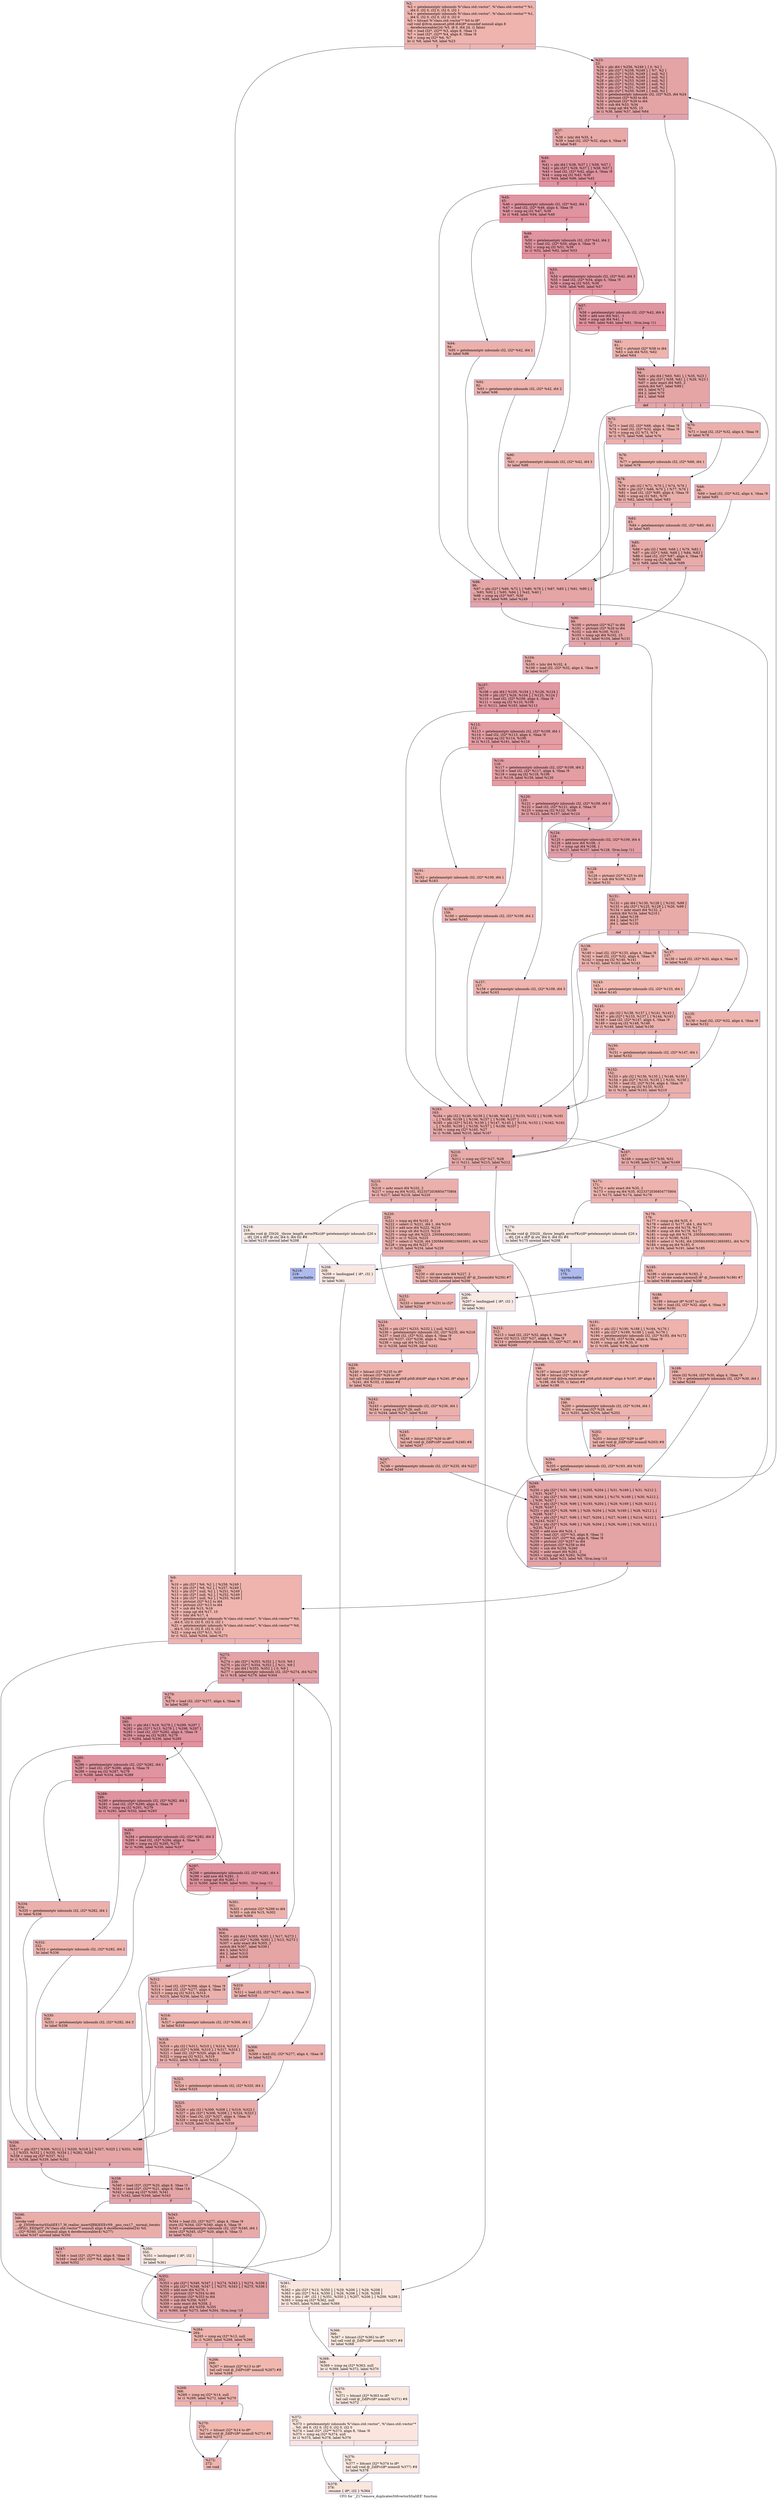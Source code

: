 digraph "CFG for '_Z17remove_duplicatesSt6vectorIiSaIiEE' function" {
	label="CFG for '_Z17remove_duplicatesSt6vectorIiSaIiEE' function";

	Node0x563130026430 [shape=record,color="#3d50c3ff", style=filled, fillcolor="#d8564670",label="{%2:\l  %3 = getelementptr inbounds %\"class.std::vector\", %\"class.std::vector\"* %1,\l... i64 0, i32 0, i32 0, i32 0, i32 1\l  %4 = getelementptr inbounds %\"class.std::vector\", %\"class.std::vector\"* %1,\l... i64 0, i32 0, i32 0, i32 0, i32 0\l  %5 = bitcast %\"class.std::vector\"* %0 to i8*\l  call void @llvm.memset.p0i8.i64(i8* noundef nonnull align 8\l... dereferenceable(24) %5, i8 0, i64 24, i1 false)\l  %6 = load i32*, i32** %3, align 8, !tbaa !3\l  %7 = load i32*, i32** %4, align 8, !tbaa !8\l  %8 = icmp eq i32* %6, %7\l  br i1 %8, label %9, label %23\l|{<s0>T|<s1>F}}"];
	Node0x563130026430:s0 -> Node0x563130026da0;
	Node0x563130026430:s1 -> Node0x563130027ff0;
	Node0x563130026da0 [shape=record,color="#3d50c3ff", style=filled, fillcolor="#d8564670",label="{%9:\l9:                                                \l  %10 = phi i32* [ %6, %2 ], [ %258, %249 ]\l  %11 = phi i32* [ %6, %2 ], [ %257, %249 ]\l  %12 = phi i32* [ null, %2 ], [ %251, %249 ]\l  %13 = phi i32* [ null, %2 ], [ %252, %249 ]\l  %14 = phi i32* [ null, %2 ], [ %255, %249 ]\l  %15 = ptrtoint i32* %12 to i64\l  %16 = ptrtoint i32* %13 to i64\l  %17 = sub i64 %15, %16\l  %18 = icmp sgt i64 %17, 15\l  %19 = lshr i64 %17, 4\l  %20 = getelementptr inbounds %\"class.std::vector\", %\"class.std::vector\"* %0,\l... i64 0, i32 0, i32 0, i32 0, i32 1\l  %21 = getelementptr inbounds %\"class.std::vector\", %\"class.std::vector\"* %0,\l... i64 0, i32 0, i32 0, i32 0, i32 2\l  %22 = icmp eq i32* %11, %10\l  br i1 %22, label %264, label %273\l|{<s0>T|<s1>F}}"];
	Node0x563130026da0:s0 -> Node0x563130028c70;
	Node0x563130026da0:s1 -> Node0x563130028d00;
	Node0x563130027ff0 [shape=record,color="#3d50c3ff", style=filled, fillcolor="#c32e3170",label="{%23:\l23:                                               \l  %24 = phi i64 [ %256, %249 ], [ 0, %2 ]\l  %25 = phi i32* [ %258, %249 ], [ %7, %2 ]\l  %26 = phi i32* [ %255, %249 ], [ null, %2 ]\l  %27 = phi i32* [ %254, %249 ], [ null, %2 ]\l  %28 = phi i32* [ %253, %249 ], [ null, %2 ]\l  %29 = phi i32* [ %252, %249 ], [ null, %2 ]\l  %30 = phi i32* [ %251, %249 ], [ null, %2 ]\l  %31 = phi i32* [ %250, %249 ], [ null, %2 ]\l  %32 = getelementptr inbounds i32, i32* %25, i64 %24\l  %33 = ptrtoint i32* %30 to i64\l  %34 = ptrtoint i32* %29 to i64\l  %35 = sub i64 %33, %34\l  %36 = icmp sgt i64 %35, 15\l  br i1 %36, label %37, label %64\l|{<s0>T|<s1>F}}"];
	Node0x563130027ff0:s0 -> Node0x5631300299f0;
	Node0x563130027ff0:s1 -> Node0x563130029a80;
	Node0x5631300299f0 [shape=record,color="#3d50c3ff", style=filled, fillcolor="#ca3b3770",label="{%37:\l37:                                               \l  %38 = lshr i64 %35, 4\l  %39 = load i32, i32* %32, align 4, !tbaa !9\l  br label %40\l}"];
	Node0x5631300299f0 -> Node0x563130029da0;
	Node0x563130029da0 [shape=record,color="#b70d28ff", style=filled, fillcolor="#b70d2870",label="{%40:\l40:                                               \l  %41 = phi i64 [ %38, %37 ], [ %59, %57 ]\l  %42 = phi i32* [ %29, %37 ], [ %58, %57 ]\l  %43 = load i32, i32* %42, align 4, !tbaa !9\l  %44 = icmp eq i32 %43, %39\l  br i1 %44, label %96, label %45\l|{<s0>T|<s1>F}}"];
	Node0x563130029da0:s0 -> Node0x56313002a840;
	Node0x563130029da0:s1 -> Node0x56313002a8d0;
	Node0x56313002a8d0 [shape=record,color="#b70d28ff", style=filled, fillcolor="#b70d2870",label="{%45:\l45:                                               \l  %46 = getelementptr inbounds i32, i32* %42, i64 1\l  %47 = load i32, i32* %46, align 4, !tbaa !9\l  %48 = icmp eq i32 %47, %39\l  br i1 %48, label %94, label %49\l|{<s0>T|<s1>F}}"];
	Node0x56313002a8d0:s0 -> Node0x56313002abe0;
	Node0x56313002a8d0:s1 -> Node0x56313002ac30;
	Node0x56313002ac30 [shape=record,color="#b70d28ff", style=filled, fillcolor="#b70d2870",label="{%49:\l49:                                               \l  %50 = getelementptr inbounds i32, i32* %42, i64 2\l  %51 = load i32, i32* %50, align 4, !tbaa !9\l  %52 = icmp eq i32 %51, %39\l  br i1 %52, label %92, label %53\l|{<s0>T|<s1>F}}"];
	Node0x56313002ac30:s0 -> Node0x56313002af40;
	Node0x56313002ac30:s1 -> Node0x56313002af90;
	Node0x56313002af90 [shape=record,color="#b70d28ff", style=filled, fillcolor="#b70d2870",label="{%53:\l53:                                               \l  %54 = getelementptr inbounds i32, i32* %42, i64 3\l  %55 = load i32, i32* %54, align 4, !tbaa !9\l  %56 = icmp eq i32 %55, %39\l  br i1 %56, label %90, label %57\l|{<s0>T|<s1>F}}"];
	Node0x56313002af90:s0 -> Node0x56313002b2a0;
	Node0x56313002af90:s1 -> Node0x563130029ed0;
	Node0x563130029ed0 [shape=record,color="#b70d28ff", style=filled, fillcolor="#b70d2870",label="{%57:\l57:                                               \l  %58 = getelementptr inbounds i32, i32* %42, i64 4\l  %59 = add nsw i64 %41, -1\l  %60 = icmp sgt i64 %41, 1\l  br i1 %60, label %40, label %61, !llvm.loop !11\l|{<s0>T|<s1>F}}"];
	Node0x563130029ed0:s0 -> Node0x563130029da0;
	Node0x563130029ed0:s1 -> Node0x56313002b560;
	Node0x56313002b560 [shape=record,color="#3d50c3ff", style=filled, fillcolor="#d6524470",label="{%61:\l61:                                               \l  %62 = ptrtoint i32* %58 to i64\l  %63 = sub i64 %33, %62\l  br label %64\l}"];
	Node0x56313002b560 -> Node0x563130029a80;
	Node0x563130029a80 [shape=record,color="#3d50c3ff", style=filled, fillcolor="#c5333470",label="{%64:\l64:                                               \l  %65 = phi i64 [ %63, %61 ], [ %35, %23 ]\l  %66 = phi i32* [ %58, %61 ], [ %29, %23 ]\l  %67 = ashr exact i64 %65, 2\l  switch i64 %67, label %99 [\l    i64 3, label %72\l    i64 2, label %70\l    i64 1, label %68\l  ]\l|{<s0>def|<s1>3|<s2>2|<s3>1}}"];
	Node0x563130029a80:s0 -> Node0x56313002be70;
	Node0x563130029a80:s1 -> Node0x56313002bec0;
	Node0x563130029a80:s2 -> Node0x56313002bf10;
	Node0x563130029a80:s3 -> Node0x56313002bfa0;
	Node0x56313002bfa0 [shape=record,color="#3d50c3ff", style=filled, fillcolor="#d24b4070",label="{%68:\l68:                                               \l  %69 = load i32, i32* %32, align 4, !tbaa !9\l  br label %85\l}"];
	Node0x56313002bfa0 -> Node0x56313002c0f0;
	Node0x56313002bf10 [shape=record,color="#3d50c3ff", style=filled, fillcolor="#d24b4070",label="{%70:\l70:                                               \l  %71 = load i32, i32* %32, align 4, !tbaa !9\l  br label %78\l}"];
	Node0x56313002bf10 -> Node0x56313002c220;
	Node0x56313002bec0 [shape=record,color="#3d50c3ff", style=filled, fillcolor="#d24b4070",label="{%72:\l72:                                               \l  %73 = load i32, i32* %66, align 4, !tbaa !9\l  %74 = load i32, i32* %32, align 4, !tbaa !9\l  %75 = icmp eq i32 %73, %74\l  br i1 %75, label %96, label %76\l|{<s0>T|<s1>F}}"];
	Node0x56313002bec0:s0 -> Node0x56313002a840;
	Node0x56313002bec0:s1 -> Node0x56313002c450;
	Node0x56313002c450 [shape=record,color="#3d50c3ff", style=filled, fillcolor="#d6524470",label="{%76:\l76:                                               \l  %77 = getelementptr inbounds i32, i32* %66, i64 1\l  br label %78\l}"];
	Node0x56313002c450 -> Node0x56313002c220;
	Node0x56313002c220 [shape=record,color="#3d50c3ff", style=filled, fillcolor="#d0473d70",label="{%78:\l78:                                               \l  %79 = phi i32 [ %71, %70 ], [ %74, %76 ]\l  %80 = phi i32* [ %66, %70 ], [ %77, %76 ]\l  %81 = load i32, i32* %80, align 4, !tbaa !9\l  %82 = icmp eq i32 %81, %79\l  br i1 %82, label %96, label %83\l|{<s0>T|<s1>F}}"];
	Node0x56313002c220:s0 -> Node0x56313002a840;
	Node0x56313002c220:s1 -> Node0x56313002c8c0;
	Node0x56313002c8c0 [shape=record,color="#3d50c3ff", style=filled, fillcolor="#d24b4070",label="{%83:\l83:                                               \l  %84 = getelementptr inbounds i32, i32* %80, i64 1\l  br label %85\l}"];
	Node0x56313002c8c0 -> Node0x56313002c0f0;
	Node0x56313002c0f0 [shape=record,color="#3d50c3ff", style=filled, fillcolor="#cc403a70",label="{%85:\l85:                                               \l  %86 = phi i32 [ %69, %68 ], [ %79, %83 ]\l  %87 = phi i32* [ %66, %68 ], [ %84, %83 ]\l  %88 = load i32, i32* %87, align 4, !tbaa !9\l  %89 = icmp eq i32 %88, %86\l  br i1 %89, label %96, label %99\l|{<s0>T|<s1>F}}"];
	Node0x56313002c0f0:s0 -> Node0x56313002a840;
	Node0x56313002c0f0:s1 -> Node0x56313002be70;
	Node0x56313002b2a0 [shape=record,color="#3d50c3ff", style=filled, fillcolor="#d6524470",label="{%90:\l90:                                               \l  %91 = getelementptr inbounds i32, i32* %42, i64 3\l  br label %96\l}"];
	Node0x56313002b2a0 -> Node0x56313002a840;
	Node0x56313002af40 [shape=record,color="#3d50c3ff", style=filled, fillcolor="#d6524470",label="{%92:\l92:                                               \l  %93 = getelementptr inbounds i32, i32* %42, i64 2\l  br label %96\l}"];
	Node0x56313002af40 -> Node0x56313002a840;
	Node0x56313002abe0 [shape=record,color="#3d50c3ff", style=filled, fillcolor="#d24b4070",label="{%94:\l94:                                               \l  %95 = getelementptr inbounds i32, i32* %42, i64 1\l  br label %96\l}"];
	Node0x56313002abe0 -> Node0x56313002a840;
	Node0x56313002a840 [shape=record,color="#3d50c3ff", style=filled, fillcolor="#c5333470",label="{%96:\l96:                                               \l  %97 = phi i32* [ %66, %72 ], [ %80, %78 ], [ %87, %85 ], [ %91, %90 ], [\l... %93, %92 ], [ %95, %94 ], [ %42, %40 ]\l  %98 = icmp eq i32* %97, %30\l  br i1 %98, label %99, label %249\l|{<s0>T|<s1>F}}"];
	Node0x56313002a840:s0 -> Node0x56313002be70;
	Node0x56313002a840:s1 -> Node0x563130028130;
	Node0x56313002be70 [shape=record,color="#3d50c3ff", style=filled, fillcolor="#c5333470",label="{%99:\l99:                                               \l  %100 = ptrtoint i32* %27 to i64\l  %101 = ptrtoint i32* %26 to i64\l  %102 = sub i64 %100, %101\l  %103 = icmp sgt i64 %102, 15\l  br i1 %103, label %104, label %131\l|{<s0>T|<s1>F}}"];
	Node0x56313002be70:s0 -> Node0x56313002d5c0;
	Node0x56313002be70:s1 -> Node0x56313002d610;
	Node0x56313002d5c0 [shape=record,color="#3d50c3ff", style=filled, fillcolor="#cc403a70",label="{%104:\l104:                                              \l  %105 = lshr i64 %102, 4\l  %106 = load i32, i32* %32, align 4, !tbaa !9\l  br label %107\l}"];
	Node0x56313002d5c0 -> Node0x56313002d810;
	Node0x56313002d810 [shape=record,color="#b70d28ff", style=filled, fillcolor="#bb1b2c70",label="{%107:\l107:                                              \l  %108 = phi i64 [ %105, %104 ], [ %126, %124 ]\l  %109 = phi i32* [ %26, %104 ], [ %125, %124 ]\l  %110 = load i32, i32* %109, align 4, !tbaa !9\l  %111 = icmp eq i32 %110, %106\l  br i1 %111, label %163, label %112\l|{<s0>T|<s1>F}}"];
	Node0x56313002d810:s0 -> Node0x56313002dbb0;
	Node0x56313002d810:s1 -> Node0x56313002dc00;
	Node0x56313002dc00 [shape=record,color="#b70d28ff", style=filled, fillcolor="#be242e70",label="{%112:\l112:                                              \l  %113 = getelementptr inbounds i32, i32* %109, i64 1\l  %114 = load i32, i32* %113, align 4, !tbaa !9\l  %115 = icmp eq i32 %114, %106\l  br i1 %115, label %161, label %116\l|{<s0>T|<s1>F}}"];
	Node0x56313002dc00:s0 -> Node0x56313002dea0;
	Node0x56313002dc00:s1 -> Node0x56313002def0;
	Node0x56313002def0 [shape=record,color="#b70d28ff", style=filled, fillcolor="#be242e70",label="{%116:\l116:                                              \l  %117 = getelementptr inbounds i32, i32* %109, i64 2\l  %118 = load i32, i32* %117, align 4, !tbaa !9\l  %119 = icmp eq i32 %118, %106\l  br i1 %119, label %159, label %120\l|{<s0>T|<s1>F}}"];
	Node0x56313002def0:s0 -> Node0x56313002e190;
	Node0x56313002def0:s1 -> Node0x56313002e1e0;
	Node0x56313002e1e0 [shape=record,color="#3d50c3ff", style=filled, fillcolor="#be242e70",label="{%120:\l120:                                              \l  %121 = getelementptr inbounds i32, i32* %109, i64 3\l  %122 = load i32, i32* %121, align 4, !tbaa !9\l  %123 = icmp eq i32 %122, %106\l  br i1 %123, label %157, label %124\l|{<s0>T|<s1>F}}"];
	Node0x56313002e1e0:s0 -> Node0x56313002e480;
	Node0x56313002e1e0:s1 -> Node0x56313002d8d0;
	Node0x56313002d8d0 [shape=record,color="#3d50c3ff", style=filled, fillcolor="#be242e70",label="{%124:\l124:                                              \l  %125 = getelementptr inbounds i32, i32* %109, i64 4\l  %126 = add nsw i64 %108, -1\l  %127 = icmp sgt i64 %108, 1\l  br i1 %127, label %107, label %128, !llvm.loop !11\l|{<s0>T|<s1>F}}"];
	Node0x56313002d8d0:s0 -> Node0x56313002d810;
	Node0x56313002d8d0:s1 -> Node0x56313002e740;
	Node0x56313002e740 [shape=record,color="#3d50c3ff", style=filled, fillcolor="#d8564670",label="{%128:\l128:                                              \l  %129 = ptrtoint i32* %125 to i64\l  %130 = sub i64 %100, %129\l  br label %131\l}"];
	Node0x56313002e740 -> Node0x56313002d610;
	Node0x56313002d610 [shape=record,color="#3d50c3ff", style=filled, fillcolor="#cc403a70",label="{%131:\l131:                                              \l  %132 = phi i64 [ %130, %128 ], [ %102, %99 ]\l  %133 = phi i32* [ %125, %128 ], [ %26, %99 ]\l  %134 = ashr exact i64 %132, 2\l  switch i64 %134, label %210 [\l    i64 3, label %139\l    i64 2, label %137\l    i64 1, label %135\l  ]\l|{<s0>def|<s1>3|<s2>2|<s3>1}}"];
	Node0x56313002d610:s0 -> Node0x56313002f9c0;
	Node0x56313002d610:s1 -> Node0x56313002fa10;
	Node0x56313002d610:s2 -> Node0x56313002fa60;
	Node0x56313002d610:s3 -> Node0x56313002fab0;
	Node0x56313002fab0 [shape=record,color="#3d50c3ff", style=filled, fillcolor="#d6524470",label="{%135:\l135:                                              \l  %136 = load i32, i32* %32, align 4, !tbaa !9\l  br label %152\l}"];
	Node0x56313002fab0 -> Node0x56313002fcd0;
	Node0x56313002fa60 [shape=record,color="#3d50c3ff", style=filled, fillcolor="#d6524470",label="{%137:\l137:                                              \l  %138 = load i32, i32* %32, align 4, !tbaa !9\l  br label %145\l}"];
	Node0x56313002fa60 -> Node0x56313002fe00;
	Node0x56313002fa10 [shape=record,color="#3d50c3ff", style=filled, fillcolor="#d6524470",label="{%139:\l139:                                              \l  %140 = load i32, i32* %133, align 4, !tbaa !9\l  %141 = load i32, i32* %32, align 4, !tbaa !9\l  %142 = icmp eq i32 %140, %141\l  br i1 %142, label %163, label %143\l|{<s0>T|<s1>F}}"];
	Node0x56313002fa10:s0 -> Node0x56313002dbb0;
	Node0x56313002fa10:s1 -> Node0x563130030030;
	Node0x563130030030 [shape=record,color="#3d50c3ff", style=filled, fillcolor="#dc5d4a70",label="{%143:\l143:                                              \l  %144 = getelementptr inbounds i32, i32* %133, i64 1\l  br label %145\l}"];
	Node0x563130030030 -> Node0x56313002fe00;
	Node0x56313002fe00 [shape=record,color="#3d50c3ff", style=filled, fillcolor="#d24b4070",label="{%145:\l145:                                              \l  %146 = phi i32 [ %138, %137 ], [ %141, %143 ]\l  %147 = phi i32* [ %133, %137 ], [ %144, %143 ]\l  %148 = load i32, i32* %147, align 4, !tbaa !9\l  %149 = icmp eq i32 %148, %146\l  br i1 %149, label %163, label %150\l|{<s0>T|<s1>F}}"];
	Node0x56313002fe00:s0 -> Node0x56313002dbb0;
	Node0x56313002fe00:s1 -> Node0x5631300304a0;
	Node0x5631300304a0 [shape=record,color="#3d50c3ff", style=filled, fillcolor="#d8564670",label="{%150:\l150:                                              \l  %151 = getelementptr inbounds i32, i32* %147, i64 1\l  br label %152\l}"];
	Node0x5631300304a0 -> Node0x56313002fcd0;
	Node0x56313002fcd0 [shape=record,color="#3d50c3ff", style=filled, fillcolor="#d24b4070",label="{%152:\l152:                                              \l  %153 = phi i32 [ %136, %135 ], [ %146, %150 ]\l  %154 = phi i32* [ %133, %135 ], [ %151, %150 ]\l  %155 = load i32, i32* %154, align 4, !tbaa !9\l  %156 = icmp eq i32 %155, %153\l  br i1 %156, label %163, label %210\l|{<s0>T|<s1>F}}"];
	Node0x56313002fcd0:s0 -> Node0x56313002dbb0;
	Node0x56313002fcd0:s1 -> Node0x56313002f9c0;
	Node0x56313002e480 [shape=record,color="#3d50c3ff", style=filled, fillcolor="#d8564670",label="{%157:\l157:                                              \l  %158 = getelementptr inbounds i32, i32* %109, i64 3\l  br label %163\l}"];
	Node0x56313002e480 -> Node0x56313002dbb0;
	Node0x56313002e190 [shape=record,color="#3d50c3ff", style=filled, fillcolor="#d8564670",label="{%159:\l159:                                              \l  %160 = getelementptr inbounds i32, i32* %109, i64 2\l  br label %163\l}"];
	Node0x56313002e190 -> Node0x56313002dbb0;
	Node0x56313002dea0 [shape=record,color="#3d50c3ff", style=filled, fillcolor="#d8564670",label="{%161:\l161:                                              \l  %162 = getelementptr inbounds i32, i32* %109, i64 1\l  br label %163\l}"];
	Node0x56313002dea0 -> Node0x56313002dbb0;
	Node0x56313002dbb0 [shape=record,color="#3d50c3ff", style=filled, fillcolor="#ca3b3770",label="{%163:\l163:                                              \l  %164 = phi i32 [ %140, %139 ], [ %146, %145 ], [ %153, %152 ], [ %106, %161\l... ], [ %106, %159 ], [ %106, %157 ], [ %106, %107 ]\l  %165 = phi i32* [ %133, %139 ], [ %147, %145 ], [ %154, %152 ], [ %162, %161\l... ], [ %160, %159 ], [ %158, %157 ], [ %109, %107 ]\l  %166 = icmp eq i32* %165, %27\l  br i1 %166, label %210, label %167\l|{<s0>T|<s1>F}}"];
	Node0x56313002dbb0:s0 -> Node0x56313002f9c0;
	Node0x56313002dbb0:s1 -> Node0x563130031060;
	Node0x563130031060 [shape=record,color="#3d50c3ff", style=filled, fillcolor="#cc403a70",label="{%167:\l167:                                              \l  %168 = icmp eq i32* %30, %31\l  br i1 %168, label %171, label %169\l|{<s0>T|<s1>F}}"];
	Node0x563130031060:s0 -> Node0x5631300311f0;
	Node0x563130031060:s1 -> Node0x563130031240;
	Node0x563130031240 [shape=record,color="#3d50c3ff", style=filled, fillcolor="#d0473d70",label="{%169:\l169:                                              \l  store i32 %164, i32* %30, align 4, !tbaa !9\l  %170 = getelementptr inbounds i32, i32* %30, i64 1\l  br label %249\l}"];
	Node0x563130031240 -> Node0x563130028130;
	Node0x5631300311f0 [shape=record,color="#3d50c3ff", style=filled, fillcolor="#d6524470",label="{%171:\l171:                                              \l  %172 = ashr exact i64 %35, 2\l  %173 = icmp eq i64 %35, 9223372036854775804\l  br i1 %173, label %174, label %176\l|{<s0>T|<s1>F}}"];
	Node0x5631300311f0:s0 -> Node0x563130031620;
	Node0x5631300311f0:s1 -> Node0x563130031670;
	Node0x563130031620 [shape=record,color="#3d50c3ff", style=filled, fillcolor="#eed0c070",label="{%174:\l174:                                              \l  invoke void @_ZSt20__throw_length_errorPKc(i8* getelementptr inbounds ([26 x\l... i8], [26 x i8]* @.str, i64 0, i64 0)) #6\l          to label %175 unwind label %208\l}"];
	Node0x563130031620 -> Node0x563130031800;
	Node0x563130031620 -> Node0x563130031850;
	Node0x563130031800 [shape=record,color="#3d50c3ff", style=filled, fillcolor="#4c66d670",label="{%175:\l175:                                              \l  unreachable\l}"];
	Node0x563130031670 [shape=record,color="#3d50c3ff", style=filled, fillcolor="#d6524470",label="{%176:\l176:                                              \l  %177 = icmp eq i64 %35, 0\l  %178 = select i1 %177, i64 1, i64 %172\l  %179 = add nsw i64 %178, %172\l  %180 = icmp ult i64 %179, %172\l  %181 = icmp ugt i64 %179, 2305843009213693951\l  %182 = or i1 %180, %181\l  %183 = select i1 %182, i64 2305843009213693951, i64 %179\l  %184 = icmp eq i64 %183, 0\l  br i1 %184, label %191, label %185\l|{<s0>T|<s1>F}}"];
	Node0x563130031670:s0 -> Node0x563130031f70;
	Node0x563130031670:s1 -> Node0x563130031fc0;
	Node0x563130031fc0 [shape=record,color="#3d50c3ff", style=filled, fillcolor="#d8564670",label="{%185:\l185:                                              \l  %186 = shl nuw nsw i64 %183, 2\l  %187 = invoke noalias nonnull i8* @_Znwm(i64 %186) #7\l          to label %188 unwind label %206\l}"];
	Node0x563130031fc0 -> Node0x563130032150;
	Node0x563130031fc0 -> Node0x5631300321a0;
	Node0x563130032150 [shape=record,color="#3d50c3ff", style=filled, fillcolor="#d8564670",label="{%188:\l188:                                              \l  %189 = bitcast i8* %187 to i32*\l  %190 = load i32, i32* %32, align 4, !tbaa !9\l  br label %191\l}"];
	Node0x563130032150 -> Node0x563130031f70;
	Node0x563130031f70 [shape=record,color="#3d50c3ff", style=filled, fillcolor="#d6524470",label="{%191:\l191:                                              \l  %192 = phi i32 [ %190, %188 ], [ %164, %176 ]\l  %193 = phi i32* [ %189, %188 ], [ null, %176 ]\l  %194 = getelementptr inbounds i32, i32* %193, i64 %172\l  store i32 %192, i32* %194, align 4, !tbaa !9\l  %195 = icmp sgt i64 %35, 0\l  br i1 %195, label %196, label %199\l|{<s0>T|<s1>F}}"];
	Node0x563130031f70:s0 -> Node0x563130032840;
	Node0x563130031f70:s1 -> Node0x563130032890;
	Node0x563130032840 [shape=record,color="#3d50c3ff", style=filled, fillcolor="#d8564670",label="{%196:\l196:                                              \l  %197 = bitcast i32* %193 to i8*\l  %198 = bitcast i32* %29 to i8*\l  tail call void @llvm.memmove.p0i8.p0i8.i64(i8* align 4 %197, i8* align 4\l... %198, i64 %35, i1 false) #8\l  br label %199\l}"];
	Node0x563130032840 -> Node0x563130032890;
	Node0x563130032890 [shape=record,color="#3d50c3ff", style=filled, fillcolor="#d6524470",label="{%199:\l199:                                              \l  %200 = getelementptr inbounds i32, i32* %194, i64 1\l  %201 = icmp eq i32* %29, null\l  br i1 %201, label %204, label %202\l|{<s0>T|<s1>F}}"];
	Node0x563130032890:s0 -> Node0x563130032f20;
	Node0x563130032890:s1 -> Node0x563130032f70;
	Node0x563130032f70 [shape=record,color="#3d50c3ff", style=filled, fillcolor="#d8564670",label="{%202:\l202:                                              \l  %203 = bitcast i32* %29 to i8*\l  tail call void @_ZdlPv(i8* nonnull %203) #8\l  br label %204\l}"];
	Node0x563130032f70 -> Node0x563130032f20;
	Node0x563130032f20 [shape=record,color="#3d50c3ff", style=filled, fillcolor="#d6524470",label="{%204:\l204:                                              \l  %205 = getelementptr inbounds i32, i32* %193, i64 %183\l  br label %249\l}"];
	Node0x563130032f20 -> Node0x563130028130;
	Node0x5631300321a0 [shape=record,color="#3d50c3ff", style=filled, fillcolor="#efcebd70",label="{%206:\l206:                                              \l  %207 = landingpad \{ i8*, i32 \}\l          cleanup\l  br label %361\l}"];
	Node0x5631300321a0 -> Node0x563130033490;
	Node0x563130031850 [shape=record,color="#3d50c3ff", style=filled, fillcolor="#f1ccb870",label="{%208:\l208:                                              \l  %209 = landingpad \{ i8*, i32 \}\l          cleanup\l  br label %361\l}"];
	Node0x563130031850 -> Node0x563130033490;
	Node0x56313002f9c0 [shape=record,color="#3d50c3ff", style=filled, fillcolor="#cc403a70",label="{%210:\l210:                                              \l  %211 = icmp eq i32* %27, %28\l  br i1 %211, label %215, label %212\l|{<s0>T|<s1>F}}"];
	Node0x56313002f9c0:s0 -> Node0x5631300336c0;
	Node0x56313002f9c0:s1 -> Node0x563130033710;
	Node0x563130033710 [shape=record,color="#3d50c3ff", style=filled, fillcolor="#d0473d70",label="{%212:\l212:                                              \l  %213 = load i32, i32* %32, align 4, !tbaa !9\l  store i32 %213, i32* %27, align 4, !tbaa !9\l  %214 = getelementptr inbounds i32, i32* %27, i64 1\l  br label %249\l}"];
	Node0x563130033710 -> Node0x563130028130;
	Node0x5631300336c0 [shape=record,color="#3d50c3ff", style=filled, fillcolor="#d24b4070",label="{%215:\l215:                                              \l  %216 = ashr exact i64 %102, 2\l  %217 = icmp eq i64 %102, 9223372036854775804\l  br i1 %217, label %218, label %220\l|{<s0>T|<s1>F}}"];
	Node0x5631300336c0:s0 -> Node0x563130033b60;
	Node0x5631300336c0:s1 -> Node0x563130033bb0;
	Node0x563130033b60 [shape=record,color="#3d50c3ff", style=filled, fillcolor="#eed0c070",label="{%218:\l218:                                              \l  invoke void @_ZSt20__throw_length_errorPKc(i8* getelementptr inbounds ([26 x\l... i8], [26 x i8]* @.str, i64 0, i64 0)) #6\l          to label %219 unwind label %208\l}"];
	Node0x563130033b60 -> Node0x563130033ce0;
	Node0x563130033b60 -> Node0x563130031850;
	Node0x563130033ce0 [shape=record,color="#3d50c3ff", style=filled, fillcolor="#4c66d670",label="{%219:\l219:                                              \l  unreachable\l}"];
	Node0x563130033bb0 [shape=record,color="#3d50c3ff", style=filled, fillcolor="#d24b4070",label="{%220:\l220:                                              \l  %221 = icmp eq i64 %102, 0\l  %222 = select i1 %221, i64 1, i64 %216\l  %223 = add nsw i64 %222, %216\l  %224 = icmp ult i64 %223, %216\l  %225 = icmp ugt i64 %223, 2305843009213693951\l  %226 = or i1 %224, %225\l  %227 = select i1 %226, i64 2305843009213693951, i64 %223\l  %228 = icmp eq i64 %227, 0\l  br i1 %228, label %234, label %229\l|{<s0>T|<s1>F}}"];
	Node0x563130033bb0:s0 -> Node0x5631300342e0;
	Node0x563130033bb0:s1 -> Node0x563130034330;
	Node0x563130034330 [shape=record,color="#3d50c3ff", style=filled, fillcolor="#d6524470",label="{%229:\l229:                                              \l  %230 = shl nuw nsw i64 %227, 2\l  %231 = invoke noalias nonnull i8* @_Znwm(i64 %230) #7\l          to label %232 unwind label %206\l}"];
	Node0x563130034330 -> Node0x5631300344c0;
	Node0x563130034330 -> Node0x5631300321a0;
	Node0x5631300344c0 [shape=record,color="#3d50c3ff", style=filled, fillcolor="#d6524470",label="{%232:\l232:                                              \l  %233 = bitcast i8* %231 to i32*\l  br label %234\l}"];
	Node0x5631300344c0 -> Node0x5631300342e0;
	Node0x5631300342e0 [shape=record,color="#3d50c3ff", style=filled, fillcolor="#d24b4070",label="{%234:\l234:                                              \l  %235 = phi i32* [ %233, %232 ], [ null, %220 ]\l  %236 = getelementptr inbounds i32, i32* %235, i64 %216\l  %237 = load i32, i32* %32, align 4, !tbaa !9\l  store i32 %237, i32* %236, align 4, !tbaa !9\l  %238 = icmp sgt i64 %102, 0\l  br i1 %238, label %239, label %242\l|{<s0>T|<s1>F}}"];
	Node0x5631300342e0:s0 -> Node0x563130034940;
	Node0x5631300342e0:s1 -> Node0x563130034990;
	Node0x563130034940 [shape=record,color="#3d50c3ff", style=filled, fillcolor="#d6524470",label="{%239:\l239:                                              \l  %240 = bitcast i32* %235 to i8*\l  %241 = bitcast i32* %26 to i8*\l  tail call void @llvm.memmove.p0i8.p0i8.i64(i8* align 4 %240, i8* align 4\l... %241, i64 %102, i1 false) #8\l  br label %242\l}"];
	Node0x563130034940 -> Node0x563130034990;
	Node0x563130034990 [shape=record,color="#3d50c3ff", style=filled, fillcolor="#d24b4070",label="{%242:\l242:                                              \l  %243 = getelementptr inbounds i32, i32* %236, i64 1\l  %244 = icmp eq i32* %26, null\l  br i1 %244, label %247, label %245\l|{<s0>T|<s1>F}}"];
	Node0x563130034990:s0 -> Node0x563130034ea0;
	Node0x563130034990:s1 -> Node0x563130034ef0;
	Node0x563130034ef0 [shape=record,color="#3d50c3ff", style=filled, fillcolor="#d6524470",label="{%245:\l245:                                              \l  %246 = bitcast i32* %26 to i8*\l  tail call void @_ZdlPv(i8* nonnull %246) #8\l  br label %247\l}"];
	Node0x563130034ef0 -> Node0x563130034ea0;
	Node0x563130034ea0 [shape=record,color="#3d50c3ff", style=filled, fillcolor="#d24b4070",label="{%247:\l247:                                              \l  %248 = getelementptr inbounds i32, i32* %235, i64 %227\l  br label %249\l}"];
	Node0x563130034ea0 -> Node0x563130028130;
	Node0x563130028130 [shape=record,color="#3d50c3ff", style=filled, fillcolor="#c32e3170",label="{%249:\l249:                                              \l  %250 = phi i32* [ %31, %96 ], [ %205, %204 ], [ %31, %169 ], [ %31, %212 ],\l... [ %31, %247 ]\l  %251 = phi i32* [ %30, %96 ], [ %200, %204 ], [ %170, %169 ], [ %30, %212 ],\l... [ %30, %247 ]\l  %252 = phi i32* [ %29, %96 ], [ %193, %204 ], [ %29, %169 ], [ %29, %212 ],\l... [ %29, %247 ]\l  %253 = phi i32* [ %28, %96 ], [ %28, %204 ], [ %28, %169 ], [ %28, %212 ], [\l... %248, %247 ]\l  %254 = phi i32* [ %27, %96 ], [ %27, %204 ], [ %27, %169 ], [ %214, %212 ],\l... [ %243, %247 ]\l  %255 = phi i32* [ %26, %96 ], [ %26, %204 ], [ %26, %169 ], [ %26, %212 ], [\l... %235, %247 ]\l  %256 = add nuw i64 %24, 1\l  %257 = load i32*, i32** %3, align 8, !tbaa !3\l  %258 = load i32*, i32** %4, align 8, !tbaa !8\l  %259 = ptrtoint i32* %257 to i64\l  %260 = ptrtoint i32* %258 to i64\l  %261 = sub i64 %259, %260\l  %262 = ashr exact i64 %261, 2\l  %263 = icmp ugt i64 %262, %256\l  br i1 %263, label %23, label %9, !llvm.loop !13\l|{<s0>T|<s1>F}}"];
	Node0x563130028130:s0 -> Node0x563130027ff0;
	Node0x563130028130:s1 -> Node0x563130026da0;
	Node0x563130028c70 [shape=record,color="#3d50c3ff", style=filled, fillcolor="#d8564670",label="{%264:\l264:                                              \l  %265 = icmp eq i32* %13, null\l  br i1 %265, label %268, label %266\l|{<s0>T|<s1>F}}"];
	Node0x563130028c70:s0 -> Node0x563130037290;
	Node0x563130028c70:s1 -> Node0x5631300372e0;
	Node0x5631300372e0 [shape=record,color="#3d50c3ff", style=filled, fillcolor="#dc5d4a70",label="{%266:\l266:                                              \l  %267 = bitcast i32* %13 to i8*\l  tail call void @_ZdlPv(i8* nonnull %267) #8\l  br label %268\l}"];
	Node0x5631300372e0 -> Node0x563130037290;
	Node0x563130037290 [shape=record,color="#3d50c3ff", style=filled, fillcolor="#d8564670",label="{%268:\l268:                                              \l  %269 = icmp eq i32* %14, null\l  br i1 %269, label %272, label %270\l|{<s0>T|<s1>F}}"];
	Node0x563130037290:s0 -> Node0x563130037640;
	Node0x563130037290:s1 -> Node0x563130037690;
	Node0x563130037690 [shape=record,color="#3d50c3ff", style=filled, fillcolor="#dc5d4a70",label="{%270:\l270:                                              \l  %271 = bitcast i32* %14 to i8*\l  tail call void @_ZdlPv(i8* nonnull %271) #8\l  br label %272\l}"];
	Node0x563130037690 -> Node0x563130037640;
	Node0x563130037640 [shape=record,color="#3d50c3ff", style=filled, fillcolor="#d8564670",label="{%272:\l272:                                              \l  ret void\l}"];
	Node0x563130028d00 [shape=record,color="#3d50c3ff", style=filled, fillcolor="#c32e3170",label="{%273:\l273:                                              \l  %274 = phi i32* [ %353, %352 ], [ %10, %9 ]\l  %275 = phi i32* [ %354, %352 ], [ %11, %9 ]\l  %276 = phi i64 [ %355, %352 ], [ 0, %9 ]\l  %277 = getelementptr inbounds i32, i32* %274, i64 %276\l  br i1 %18, label %278, label %304\l|{<s0>T|<s1>F}}"];
	Node0x563130028d00:s0 -> Node0x563130037cb0;
	Node0x563130028d00:s1 -> Node0x563130037d00;
	Node0x563130037cb0 [shape=record,color="#3d50c3ff", style=filled, fillcolor="#ca3b3770",label="{%278:\l278:                                              \l  %279 = load i32, i32* %277, align 4, !tbaa !9\l  br label %280\l}"];
	Node0x563130037cb0 -> Node0x563130037e70;
	Node0x563130037e70 [shape=record,color="#b70d28ff", style=filled, fillcolor="#b70d2870",label="{%280:\l280:                                              \l  %281 = phi i64 [ %19, %278 ], [ %299, %297 ]\l  %282 = phi i32* [ %13, %278 ], [ %298, %297 ]\l  %283 = load i32, i32* %282, align 4, !tbaa !9\l  %284 = icmp eq i32 %283, %279\l  br i1 %284, label %336, label %285\l|{<s0>T|<s1>F}}"];
	Node0x563130037e70:s0 -> Node0x5631300381e0;
	Node0x563130037e70:s1 -> Node0x563130038230;
	Node0x563130038230 [shape=record,color="#b70d28ff", style=filled, fillcolor="#b70d2870",label="{%285:\l285:                                              \l  %286 = getelementptr inbounds i32, i32* %282, i64 1\l  %287 = load i32, i32* %286, align 4, !tbaa !9\l  %288 = icmp eq i32 %287, %279\l  br i1 %288, label %334, label %289\l|{<s0>T|<s1>F}}"];
	Node0x563130038230:s0 -> Node0x5631300384d0;
	Node0x563130038230:s1 -> Node0x563130038520;
	Node0x563130038520 [shape=record,color="#b70d28ff", style=filled, fillcolor="#b70d2870",label="{%289:\l289:                                              \l  %290 = getelementptr inbounds i32, i32* %282, i64 2\l  %291 = load i32, i32* %290, align 4, !tbaa !9\l  %292 = icmp eq i32 %291, %279\l  br i1 %292, label %332, label %293\l|{<s0>T|<s1>F}}"];
	Node0x563130038520:s0 -> Node0x5631300387c0;
	Node0x563130038520:s1 -> Node0x563130038810;
	Node0x563130038810 [shape=record,color="#b70d28ff", style=filled, fillcolor="#b70d2870",label="{%293:\l293:                                              \l  %294 = getelementptr inbounds i32, i32* %282, i64 3\l  %295 = load i32, i32* %294, align 4, !tbaa !9\l  %296 = icmp eq i32 %295, %279\l  br i1 %296, label %330, label %297\l|{<s0>T|<s1>F}}"];
	Node0x563130038810:s0 -> Node0x563130038af0;
	Node0x563130038810:s1 -> Node0x563130037f30;
	Node0x563130037f30 [shape=record,color="#b70d28ff", style=filled, fillcolor="#b70d2870",label="{%297:\l297:                                              \l  %298 = getelementptr inbounds i32, i32* %282, i64 4\l  %299 = add nsw i64 %281, -1\l  %300 = icmp sgt i64 %281, 1\l  br i1 %300, label %280, label %301, !llvm.loop !11\l|{<s0>T|<s1>F}}"];
	Node0x563130037f30:s0 -> Node0x563130037e70;
	Node0x563130037f30:s1 -> Node0x563130038db0;
	Node0x563130038db0 [shape=record,color="#3d50c3ff", style=filled, fillcolor="#d6524470",label="{%301:\l301:                                              \l  %302 = ptrtoint i32* %298 to i64\l  %303 = sub i64 %15, %302\l  br label %304\l}"];
	Node0x563130038db0 -> Node0x563130037d00;
	Node0x563130037d00 [shape=record,color="#3d50c3ff", style=filled, fillcolor="#c5333470",label="{%304:\l304:                                              \l  %305 = phi i64 [ %303, %301 ], [ %17, %273 ]\l  %306 = phi i32* [ %298, %301 ], [ %13, %273 ]\l  %307 = ashr exact i64 %305, 2\l  switch i64 %307, label %339 [\l    i64 3, label %312\l    i64 2, label %310\l    i64 1, label %308\l  ]\l|{<s0>def|<s1>3|<s2>2|<s3>1}}"];
	Node0x563130037d00:s0 -> Node0x563130039210;
	Node0x563130037d00:s1 -> Node0x563130039260;
	Node0x563130037d00:s2 -> Node0x5631300392b0;
	Node0x563130037d00:s3 -> Node0x563130039300;
	Node0x563130039300 [shape=record,color="#3d50c3ff", style=filled, fillcolor="#d24b4070",label="{%308:\l308:                                              \l  %309 = load i32, i32* %277, align 4, !tbaa !9\l  br label %325\l}"];
	Node0x563130039300 -> Node0x563130039520;
	Node0x5631300392b0 [shape=record,color="#3d50c3ff", style=filled, fillcolor="#d24b4070",label="{%310:\l310:                                              \l  %311 = load i32, i32* %277, align 4, !tbaa !9\l  br label %318\l}"];
	Node0x5631300392b0 -> Node0x563130039650;
	Node0x563130039260 [shape=record,color="#3d50c3ff", style=filled, fillcolor="#d24b4070",label="{%312:\l312:                                              \l  %313 = load i32, i32* %306, align 4, !tbaa !9\l  %314 = load i32, i32* %277, align 4, !tbaa !9\l  %315 = icmp eq i32 %313, %314\l  br i1 %315, label %336, label %316\l|{<s0>T|<s1>F}}"];
	Node0x563130039260:s0 -> Node0x5631300381e0;
	Node0x563130039260:s1 -> Node0x563130039880;
	Node0x563130039880 [shape=record,color="#3d50c3ff", style=filled, fillcolor="#d6524470",label="{%316:\l316:                                              \l  %317 = getelementptr inbounds i32, i32* %306, i64 1\l  br label %318\l}"];
	Node0x563130039880 -> Node0x563130039650;
	Node0x563130039650 [shape=record,color="#3d50c3ff", style=filled, fillcolor="#d0473d70",label="{%318:\l318:                                              \l  %319 = phi i32 [ %311, %310 ], [ %314, %316 ]\l  %320 = phi i32* [ %306, %310 ], [ %317, %316 ]\l  %321 = load i32, i32* %320, align 4, !tbaa !9\l  %322 = icmp eq i32 %321, %319\l  br i1 %322, label %336, label %323\l|{<s0>T|<s1>F}}"];
	Node0x563130039650:s0 -> Node0x5631300381e0;
	Node0x563130039650:s1 -> Node0x563130039cf0;
	Node0x563130039cf0 [shape=record,color="#3d50c3ff", style=filled, fillcolor="#d24b4070",label="{%323:\l323:                                              \l  %324 = getelementptr inbounds i32, i32* %320, i64 1\l  br label %325\l}"];
	Node0x563130039cf0 -> Node0x563130039520;
	Node0x563130039520 [shape=record,color="#3d50c3ff", style=filled, fillcolor="#cc403a70",label="{%325:\l325:                                              \l  %326 = phi i32 [ %309, %308 ], [ %319, %323 ]\l  %327 = phi i32* [ %306, %308 ], [ %324, %323 ]\l  %328 = load i32, i32* %327, align 4, !tbaa !9\l  %329 = icmp eq i32 %328, %326\l  br i1 %329, label %336, label %339\l|{<s0>T|<s1>F}}"];
	Node0x563130039520:s0 -> Node0x5631300381e0;
	Node0x563130039520:s1 -> Node0x563130039210;
	Node0x563130038af0 [shape=record,color="#3d50c3ff", style=filled, fillcolor="#d6524470",label="{%330:\l330:                                              \l  %331 = getelementptr inbounds i32, i32* %282, i64 3\l  br label %336\l}"];
	Node0x563130038af0 -> Node0x5631300381e0;
	Node0x5631300387c0 [shape=record,color="#3d50c3ff", style=filled, fillcolor="#d6524470",label="{%332:\l332:                                              \l  %333 = getelementptr inbounds i32, i32* %282, i64 2\l  br label %336\l}"];
	Node0x5631300387c0 -> Node0x5631300381e0;
	Node0x5631300384d0 [shape=record,color="#3d50c3ff", style=filled, fillcolor="#d24b4070",label="{%334:\l334:                                              \l  %335 = getelementptr inbounds i32, i32* %282, i64 1\l  br label %336\l}"];
	Node0x5631300384d0 -> Node0x5631300381e0;
	Node0x5631300381e0 [shape=record,color="#3d50c3ff", style=filled, fillcolor="#c5333470",label="{%336:\l336:                                              \l  %337 = phi i32* [ %306, %312 ], [ %320, %318 ], [ %327, %325 ], [ %331, %330\l... ], [ %333, %332 ], [ %335, %334 ], [ %282, %280 ]\l  %338 = icmp eq i32* %337, %12\l  br i1 %338, label %339, label %352\l|{<s0>T|<s1>F}}"];
	Node0x5631300381e0:s0 -> Node0x563130039210;
	Node0x5631300381e0:s1 -> Node0x5631300379b0;
	Node0x563130039210 [shape=record,color="#3d50c3ff", style=filled, fillcolor="#c5333470",label="{%339:\l339:                                              \l  %340 = load i32*, i32** %20, align 8, !tbaa !3\l  %341 = load i32*, i32** %21, align 8, !tbaa !14\l  %342 = icmp eq i32* %340, %341\l  br i1 %342, label %346, label %343\l|{<s0>T|<s1>F}}"];
	Node0x563130039210:s0 -> Node0x563130027620;
	Node0x563130039210:s1 -> Node0x563130027670;
	Node0x563130027670 [shape=record,color="#3d50c3ff", style=filled, fillcolor="#cc403a70",label="{%343:\l343:                                              \l  %344 = load i32, i32* %277, align 4, !tbaa !9\l  store i32 %344, i32* %340, align 4, !tbaa !9\l  %345 = getelementptr inbounds i32, i32* %340, i64 1\l  store i32* %345, i32** %20, align 8, !tbaa !3\l  br label %352\l}"];
	Node0x563130027670 -> Node0x5631300379b0;
	Node0x563130027620 [shape=record,color="#3d50c3ff", style=filled, fillcolor="#d0473d70",label="{%346:\l346:                                              \l  invoke void\l... @_ZNSt6vectorIiSaIiEE17_M_realloc_insertIJRKiEEEvN9__gnu_cxx17__normal_iterato\l...rIPiS1_EEDpOT_(%\"class.std::vector\"* nonnull align 8 dereferenceable(24) %0,\l... i32* %340, i32* nonnull align 4 dereferenceable(4) %277)\l          to label %347 unwind label %350\l}"];
	Node0x563130027620 -> Node0x563130027b20;
	Node0x563130027620 -> Node0x563130027b70;
	Node0x563130027b20 [shape=record,color="#3d50c3ff", style=filled, fillcolor="#d0473d70",label="{%347:\l347:                                              \l  %348 = load i32*, i32** %3, align 8, !tbaa !3\l  %349 = load i32*, i32** %4, align 8, !tbaa !8\l  br label %352\l}"];
	Node0x563130027b20 -> Node0x5631300379b0;
	Node0x563130027b70 [shape=record,color="#3d50c3ff", style=filled, fillcolor="#f1ccb870",label="{%350:\l350:                                              \l  %351 = landingpad \{ i8*, i32 \}\l          cleanup\l  br label %361\l}"];
	Node0x563130027b70 -> Node0x563130033490;
	Node0x5631300379b0 [shape=record,color="#3d50c3ff", style=filled, fillcolor="#c32e3170",label="{%352:\l352:                                              \l  %353 = phi i32* [ %349, %347 ], [ %274, %343 ], [ %274, %336 ]\l  %354 = phi i32* [ %348, %347 ], [ %275, %343 ], [ %275, %336 ]\l  %355 = add nuw i64 %276, 1\l  %356 = ptrtoint i32* %354 to i64\l  %357 = ptrtoint i32* %353 to i64\l  %358 = sub i64 %356, %357\l  %359 = ashr exact i64 %358, 2\l  %360 = icmp ugt i64 %359, %355\l  br i1 %360, label %273, label %264, !llvm.loop !15\l|{<s0>T|<s1>F}}"];
	Node0x5631300379b0:s0 -> Node0x563130028d00;
	Node0x5631300379b0:s1 -> Node0x563130028c70;
	Node0x563130033490 [shape=record,color="#3d50c3ff", style=filled, fillcolor="#f3c7b170",label="{%361:\l361:                                              \l  %362 = phi i32* [ %13, %350 ], [ %29, %206 ], [ %29, %208 ]\l  %363 = phi i32* [ %14, %350 ], [ %26, %206 ], [ %26, %208 ]\l  %364 = phi \{ i8*, i32 \} [ %351, %350 ], [ %207, %206 ], [ %209, %208 ]\l  %365 = icmp eq i32* %362, null\l  br i1 %365, label %368, label %366\l|{<s0>T|<s1>F}}"];
	Node0x563130033490:s0 -> Node0x56313003c760;
	Node0x563130033490:s1 -> Node0x56313003c7b0;
	Node0x56313003c7b0 [shape=record,color="#3d50c3ff", style=filled, fillcolor="#f2cab570",label="{%366:\l366:                                              \l  %367 = bitcast i32* %362 to i8*\l  tail call void @_ZdlPv(i8* nonnull %367) #8\l  br label %368\l}"];
	Node0x56313003c7b0 -> Node0x56313003c760;
	Node0x56313003c760 [shape=record,color="#3d50c3ff", style=filled, fillcolor="#f3c7b170",label="{%368:\l368:                                              \l  %369 = icmp eq i32* %363, null\l  br i1 %369, label %372, label %370\l|{<s0>T|<s1>F}}"];
	Node0x56313003c760:s0 -> Node0x56313003cb10;
	Node0x56313003c760:s1 -> Node0x56313003cb60;
	Node0x56313003cb60 [shape=record,color="#3d50c3ff", style=filled, fillcolor="#f2cab570",label="{%370:\l370:                                              \l  %371 = bitcast i32* %363 to i8*\l  tail call void @_ZdlPv(i8* nonnull %371) #8\l  br label %372\l}"];
	Node0x56313003cb60 -> Node0x56313003cb10;
	Node0x56313003cb10 [shape=record,color="#3d50c3ff", style=filled, fillcolor="#f3c7b170",label="{%372:\l372:                                              \l  %373 = getelementptr inbounds %\"class.std::vector\", %\"class.std::vector\"*\l... %0, i64 0, i32 0, i32 0, i32 0, i32 0\l  %374 = load i32*, i32** %373, align 8, !tbaa !8\l  %375 = icmp eq i32* %374, null\l  br i1 %375, label %378, label %376\l|{<s0>T|<s1>F}}"];
	Node0x56313003cb10:s0 -> Node0x56313003d070;
	Node0x56313003cb10:s1 -> Node0x56313003d0c0;
	Node0x56313003d0c0 [shape=record,color="#3d50c3ff", style=filled, fillcolor="#f2cab570",label="{%376:\l376:                                              \l  %377 = bitcast i32* %374 to i8*\l  tail call void @_ZdlPv(i8* nonnull %377) #8\l  br label %378\l}"];
	Node0x56313003d0c0 -> Node0x56313003d070;
	Node0x56313003d070 [shape=record,color="#3d50c3ff", style=filled, fillcolor="#f3c7b170",label="{%378:\l378:                                              \l  resume \{ i8*, i32 \} %364\l}"];
}
